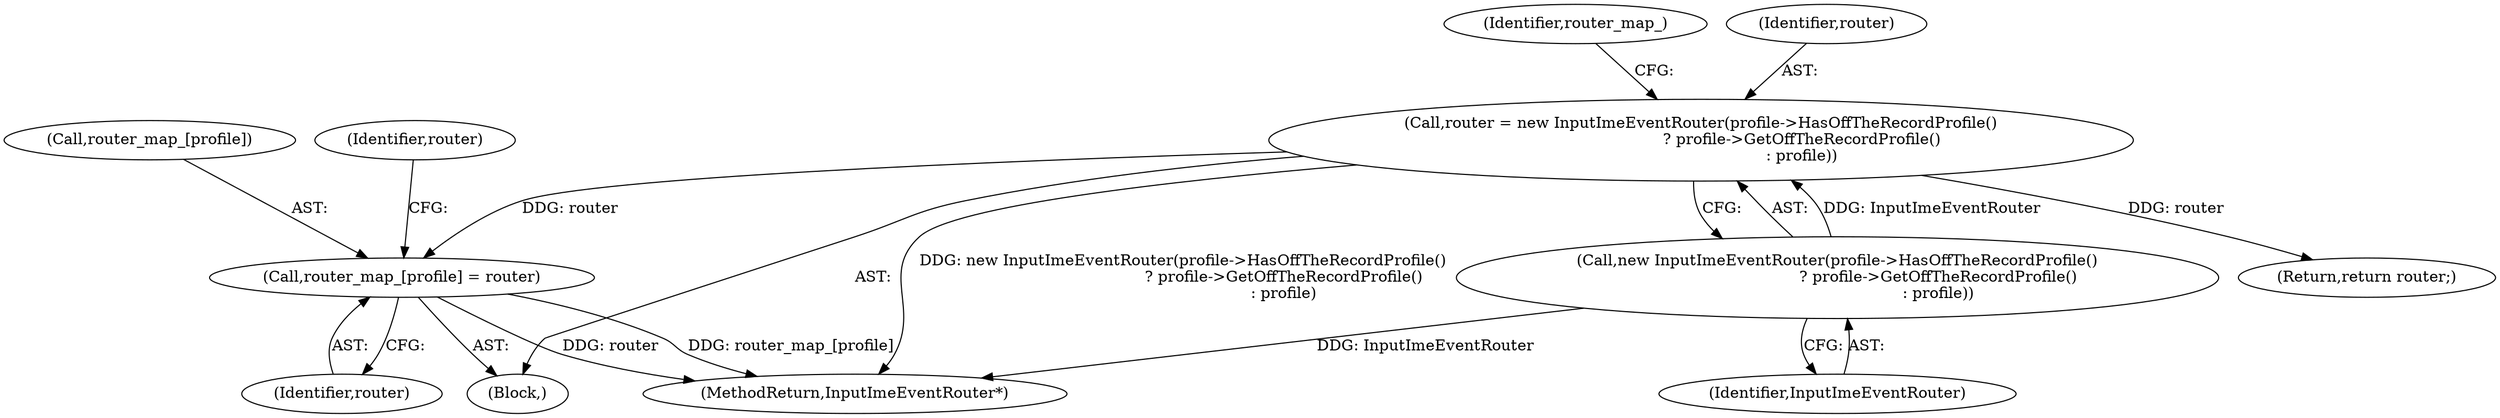 digraph "0_Chrome_2f0b419df243400f954e11b649f4862a1e0ff367_0@array" {
"1000131" [label="(Call,router_map_[profile] = router)"];
"1000127" [label="(Call,router = new InputImeEventRouter(profile->HasOffTheRecordProfile()\n                                         ? profile->GetOffTheRecordProfile()\n                                         : profile))"];
"1000129" [label="(Call,new InputImeEventRouter(profile->HasOffTheRecordProfile()\n                                         ? profile->GetOffTheRecordProfile()\n                                         : profile))"];
"1000130" [label="(Identifier,InputImeEventRouter)"];
"1000133" [label="(Identifier,router_map_)"];
"1000132" [label="(Call,router_map_[profile])"];
"1000136" [label="(Return,return router;)"];
"1000135" [label="(Identifier,router)"];
"1000137" [label="(Identifier,router)"];
"1000128" [label="(Identifier,router)"];
"1000131" [label="(Call,router_map_[profile] = router)"];
"1000129" [label="(Call,new InputImeEventRouter(profile->HasOffTheRecordProfile()\n                                         ? profile->GetOffTheRecordProfile()\n                                         : profile))"];
"1000138" [label="(MethodReturn,InputImeEventRouter*)"];
"1000127" [label="(Call,router = new InputImeEventRouter(profile->HasOffTheRecordProfile()\n                                         ? profile->GetOffTheRecordProfile()\n                                         : profile))"];
"1000126" [label="(Block,)"];
"1000131" -> "1000126"  [label="AST: "];
"1000131" -> "1000135"  [label="CFG: "];
"1000132" -> "1000131"  [label="AST: "];
"1000135" -> "1000131"  [label="AST: "];
"1000137" -> "1000131"  [label="CFG: "];
"1000131" -> "1000138"  [label="DDG: router_map_[profile]"];
"1000131" -> "1000138"  [label="DDG: router"];
"1000127" -> "1000131"  [label="DDG: router"];
"1000127" -> "1000126"  [label="AST: "];
"1000127" -> "1000129"  [label="CFG: "];
"1000128" -> "1000127"  [label="AST: "];
"1000129" -> "1000127"  [label="AST: "];
"1000133" -> "1000127"  [label="CFG: "];
"1000127" -> "1000138"  [label="DDG: new InputImeEventRouter(profile->HasOffTheRecordProfile()\n                                         ? profile->GetOffTheRecordProfile()\n                                         : profile)"];
"1000129" -> "1000127"  [label="DDG: InputImeEventRouter"];
"1000127" -> "1000136"  [label="DDG: router"];
"1000129" -> "1000130"  [label="CFG: "];
"1000130" -> "1000129"  [label="AST: "];
"1000129" -> "1000138"  [label="DDG: InputImeEventRouter"];
}
